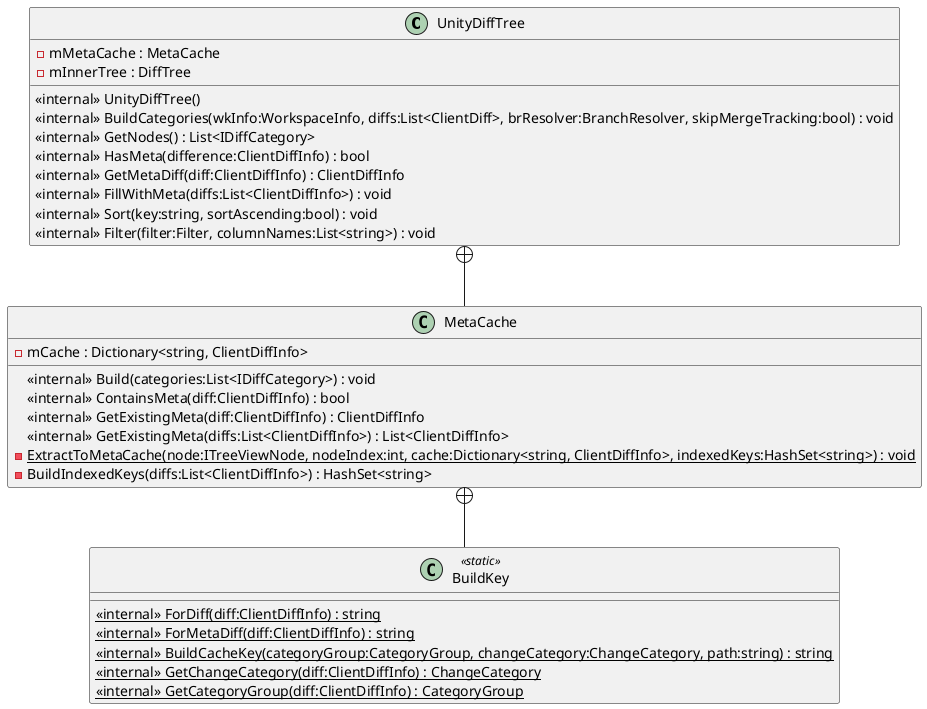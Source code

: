 @startuml
class UnityDiffTree {
    <<internal>> UnityDiffTree()
    <<internal>> BuildCategories(wkInfo:WorkspaceInfo, diffs:List<ClientDiff>, brResolver:BranchResolver, skipMergeTracking:bool) : void
    <<internal>> GetNodes() : List<IDiffCategory>
    <<internal>> HasMeta(difference:ClientDiffInfo) : bool
    <<internal>> GetMetaDiff(diff:ClientDiffInfo) : ClientDiffInfo
    <<internal>> FillWithMeta(diffs:List<ClientDiffInfo>) : void
    <<internal>> Sort(key:string, sortAscending:bool) : void
    <<internal>> Filter(filter:Filter, columnNames:List<string>) : void
    - mMetaCache : MetaCache
    - mInnerTree : DiffTree
}
class MetaCache {
    <<internal>> Build(categories:List<IDiffCategory>) : void
    <<internal>> ContainsMeta(diff:ClientDiffInfo) : bool
    <<internal>> GetExistingMeta(diff:ClientDiffInfo) : ClientDiffInfo
    <<internal>> GetExistingMeta(diffs:List<ClientDiffInfo>) : List<ClientDiffInfo>
    {static} - ExtractToMetaCache(node:ITreeViewNode, nodeIndex:int, cache:Dictionary<string, ClientDiffInfo>, indexedKeys:HashSet<string>) : void
    - BuildIndexedKeys(diffs:List<ClientDiffInfo>) : HashSet<string>
    - mCache : Dictionary<string, ClientDiffInfo>
}
class BuildKey <<static>> {
    <<internal>> {static} ForDiff(diff:ClientDiffInfo) : string
    <<internal>> {static} ForMetaDiff(diff:ClientDiffInfo) : string
    <<internal>> {static} BuildCacheKey(categoryGroup:CategoryGroup, changeCategory:ChangeCategory, path:string) : string
    <<internal>> {static} GetChangeCategory(diff:ClientDiffInfo) : ChangeCategory
    <<internal>> {static} GetCategoryGroup(diff:ClientDiffInfo) : CategoryGroup
}
UnityDiffTree +-- MetaCache
MetaCache +-- BuildKey
@enduml
